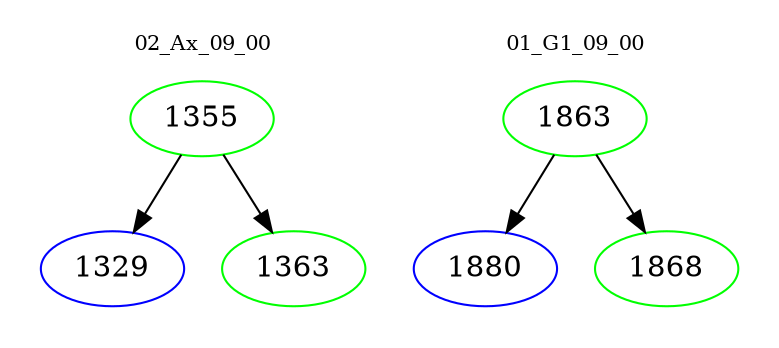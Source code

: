 digraph{
subgraph cluster_0 {
color = white
label = "02_Ax_09_00";
fontsize=10;
T0_1355 [label="1355", color="green"]
T0_1355 -> T0_1329 [color="black"]
T0_1329 [label="1329", color="blue"]
T0_1355 -> T0_1363 [color="black"]
T0_1363 [label="1363", color="green"]
}
subgraph cluster_1 {
color = white
label = "01_G1_09_00";
fontsize=10;
T1_1863 [label="1863", color="green"]
T1_1863 -> T1_1880 [color="black"]
T1_1880 [label="1880", color="blue"]
T1_1863 -> T1_1868 [color="black"]
T1_1868 [label="1868", color="green"]
}
}
